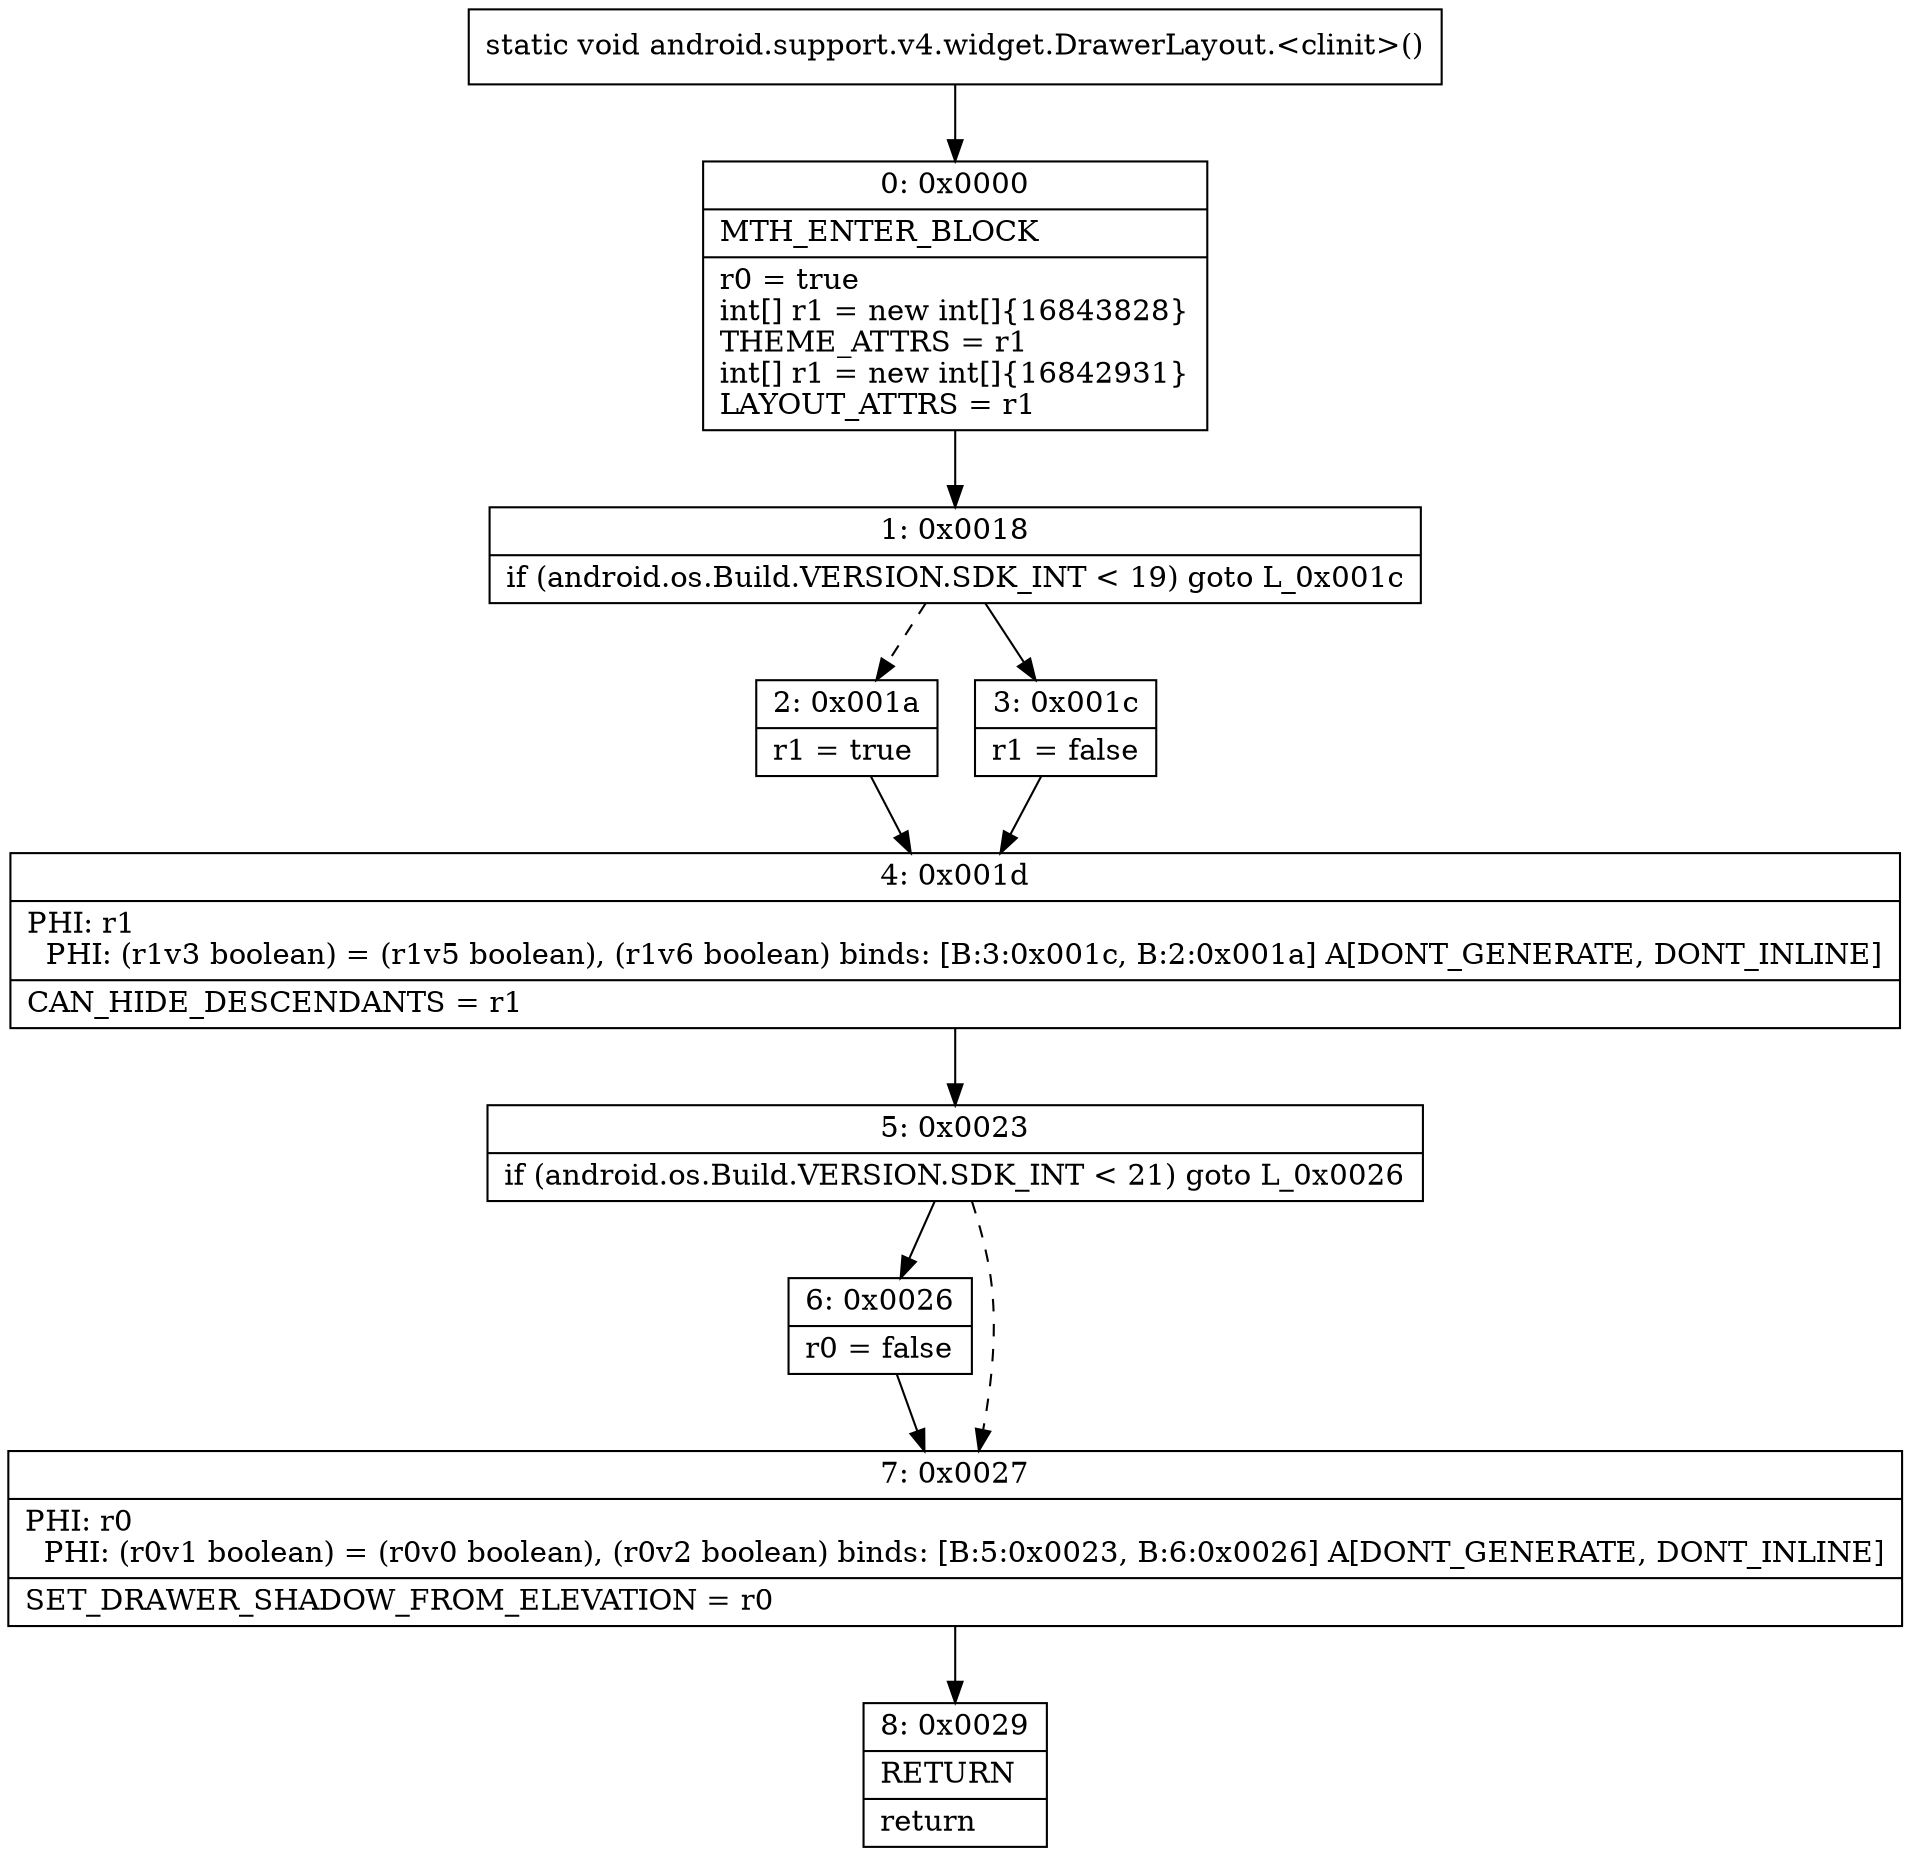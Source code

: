 digraph "CFG forandroid.support.v4.widget.DrawerLayout.\<clinit\>()V" {
Node_0 [shape=record,label="{0\:\ 0x0000|MTH_ENTER_BLOCK\l|r0 = true\lint[] r1 = new int[]\{16843828\}\lTHEME_ATTRS = r1\lint[] r1 = new int[]\{16842931\}\lLAYOUT_ATTRS = r1\l}"];
Node_1 [shape=record,label="{1\:\ 0x0018|if (android.os.Build.VERSION.SDK_INT \< 19) goto L_0x001c\l}"];
Node_2 [shape=record,label="{2\:\ 0x001a|r1 = true\l}"];
Node_3 [shape=record,label="{3\:\ 0x001c|r1 = false\l}"];
Node_4 [shape=record,label="{4\:\ 0x001d|PHI: r1 \l  PHI: (r1v3 boolean) = (r1v5 boolean), (r1v6 boolean) binds: [B:3:0x001c, B:2:0x001a] A[DONT_GENERATE, DONT_INLINE]\l|CAN_HIDE_DESCENDANTS = r1\l}"];
Node_5 [shape=record,label="{5\:\ 0x0023|if (android.os.Build.VERSION.SDK_INT \< 21) goto L_0x0026\l}"];
Node_6 [shape=record,label="{6\:\ 0x0026|r0 = false\l}"];
Node_7 [shape=record,label="{7\:\ 0x0027|PHI: r0 \l  PHI: (r0v1 boolean) = (r0v0 boolean), (r0v2 boolean) binds: [B:5:0x0023, B:6:0x0026] A[DONT_GENERATE, DONT_INLINE]\l|SET_DRAWER_SHADOW_FROM_ELEVATION = r0\l}"];
Node_8 [shape=record,label="{8\:\ 0x0029|RETURN\l|return\l}"];
MethodNode[shape=record,label="{static void android.support.v4.widget.DrawerLayout.\<clinit\>() }"];
MethodNode -> Node_0;
Node_0 -> Node_1;
Node_1 -> Node_2[style=dashed];
Node_1 -> Node_3;
Node_2 -> Node_4;
Node_3 -> Node_4;
Node_4 -> Node_5;
Node_5 -> Node_6;
Node_5 -> Node_7[style=dashed];
Node_6 -> Node_7;
Node_7 -> Node_8;
}

